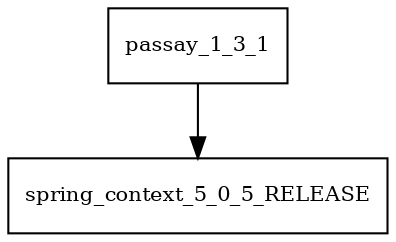 digraph passay_1_3_1_dependencies {
  node [shape = box, fontsize=10.0];
  passay_1_3_1 -> spring_context_5_0_5_RELEASE;
}
